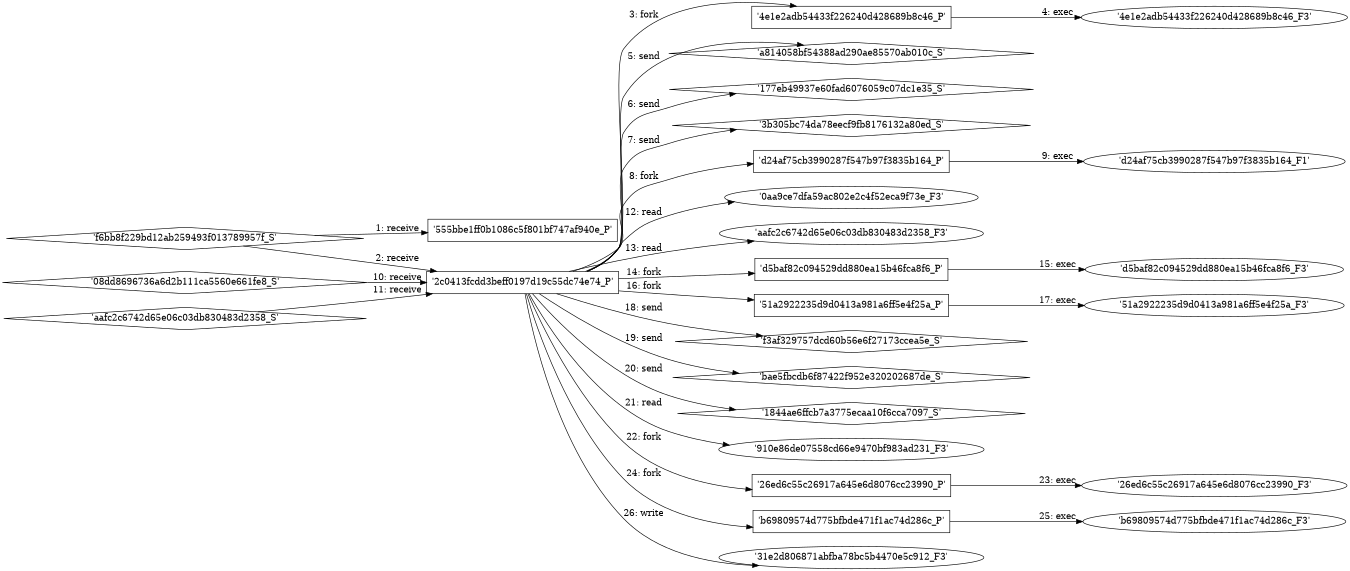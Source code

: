 digraph "D:\Learning\Paper\apt\基于CTI的攻击预警\Dataset\攻击图\ASGfromALLCTI\COVID-19 Vaccine Apps Take a Jab at Digital Safety.dot" {
rankdir="LR"
size="9"
fixedsize="false"
splines="true"
nodesep=0.3
ranksep=0
fontsize=10
overlap="scalexy"
engine= "neato"
	"'555bbe1ff0b1086c5f801bf747af940e_P'" [node_type=Process shape=box]
	"'f6bb8f229bd12ab259493f013789957f_S'" [node_type=Socket shape=diamond]
	"'f6bb8f229bd12ab259493f013789957f_S'" -> "'555bbe1ff0b1086c5f801bf747af940e_P'" [label="1: receive"]
	"'2c0413fcdd3beff0197d19c55dc74e74_P'" [node_type=Process shape=box]
	"'f6bb8f229bd12ab259493f013789957f_S'" [node_type=Socket shape=diamond]
	"'f6bb8f229bd12ab259493f013789957f_S'" -> "'2c0413fcdd3beff0197d19c55dc74e74_P'" [label="2: receive"]
	"'2c0413fcdd3beff0197d19c55dc74e74_P'" [node_type=Process shape=box]
	"'4e1e2adb54433f226240d428689b8c46_P'" [node_type=Process shape=box]
	"'2c0413fcdd3beff0197d19c55dc74e74_P'" -> "'4e1e2adb54433f226240d428689b8c46_P'" [label="3: fork"]
	"'4e1e2adb54433f226240d428689b8c46_P'" [node_type=Process shape=box]
	"'4e1e2adb54433f226240d428689b8c46_F3'" [node_type=File shape=ellipse]
	"'4e1e2adb54433f226240d428689b8c46_P'" -> "'4e1e2adb54433f226240d428689b8c46_F3'" [label="4: exec"]
	"'a814058bf54388ad290ae85570ab010c_S'" [node_type=Socket shape=diamond]
	"'2c0413fcdd3beff0197d19c55dc74e74_P'" [node_type=Process shape=box]
	"'2c0413fcdd3beff0197d19c55dc74e74_P'" -> "'a814058bf54388ad290ae85570ab010c_S'" [label="5: send"]
	"'177eb49937e60fad6076059c07dc1e35_S'" [node_type=Socket shape=diamond]
	"'2c0413fcdd3beff0197d19c55dc74e74_P'" [node_type=Process shape=box]
	"'2c0413fcdd3beff0197d19c55dc74e74_P'" -> "'177eb49937e60fad6076059c07dc1e35_S'" [label="6: send"]
	"'3b305bc74da78eecf9fb8176132a80ed_S'" [node_type=Socket shape=diamond]
	"'2c0413fcdd3beff0197d19c55dc74e74_P'" [node_type=Process shape=box]
	"'2c0413fcdd3beff0197d19c55dc74e74_P'" -> "'3b305bc74da78eecf9fb8176132a80ed_S'" [label="7: send"]
	"'2c0413fcdd3beff0197d19c55dc74e74_P'" [node_type=Process shape=box]
	"'d24af75cb3990287f547b97f3835b164_P'" [node_type=Process shape=box]
	"'2c0413fcdd3beff0197d19c55dc74e74_P'" -> "'d24af75cb3990287f547b97f3835b164_P'" [label="8: fork"]
	"'d24af75cb3990287f547b97f3835b164_P'" [node_type=Process shape=box]
	"'d24af75cb3990287f547b97f3835b164_F1'" [node_type=File shape=ellipse]
	"'d24af75cb3990287f547b97f3835b164_P'" -> "'d24af75cb3990287f547b97f3835b164_F1'" [label="9: exec"]
	"'2c0413fcdd3beff0197d19c55dc74e74_P'" [node_type=Process shape=box]
	"'08dd8696736a6d2b111ca5560e661fe8_S'" [node_type=Socket shape=diamond]
	"'08dd8696736a6d2b111ca5560e661fe8_S'" -> "'2c0413fcdd3beff0197d19c55dc74e74_P'" [label="10: receive"]
	"'2c0413fcdd3beff0197d19c55dc74e74_P'" [node_type=Process shape=box]
	"'aafc2c6742d65e06c03db830483d2358_S'" [node_type=Socket shape=diamond]
	"'aafc2c6742d65e06c03db830483d2358_S'" -> "'2c0413fcdd3beff0197d19c55dc74e74_P'" [label="11: receive"]
	"'0aa9ce7dfa59ac802e2c4f52eca9f73e_F3'" [node_type=file shape=ellipse]
	"'2c0413fcdd3beff0197d19c55dc74e74_P'" [node_type=Process shape=box]
	"'2c0413fcdd3beff0197d19c55dc74e74_P'" -> "'0aa9ce7dfa59ac802e2c4f52eca9f73e_F3'" [label="12: read"]
	"'aafc2c6742d65e06c03db830483d2358_F3'" [node_type=file shape=ellipse]
	"'2c0413fcdd3beff0197d19c55dc74e74_P'" [node_type=Process shape=box]
	"'2c0413fcdd3beff0197d19c55dc74e74_P'" -> "'aafc2c6742d65e06c03db830483d2358_F3'" [label="13: read"]
	"'2c0413fcdd3beff0197d19c55dc74e74_P'" [node_type=Process shape=box]
	"'d5baf82c094529dd880ea15b46fca8f6_P'" [node_type=Process shape=box]
	"'2c0413fcdd3beff0197d19c55dc74e74_P'" -> "'d5baf82c094529dd880ea15b46fca8f6_P'" [label="14: fork"]
	"'d5baf82c094529dd880ea15b46fca8f6_P'" [node_type=Process shape=box]
	"'d5baf82c094529dd880ea15b46fca8f6_F3'" [node_type=File shape=ellipse]
	"'d5baf82c094529dd880ea15b46fca8f6_P'" -> "'d5baf82c094529dd880ea15b46fca8f6_F3'" [label="15: exec"]
	"'2c0413fcdd3beff0197d19c55dc74e74_P'" [node_type=Process shape=box]
	"'51a2922235d9d0413a981a6ff5e4f25a_P'" [node_type=Process shape=box]
	"'2c0413fcdd3beff0197d19c55dc74e74_P'" -> "'51a2922235d9d0413a981a6ff5e4f25a_P'" [label="16: fork"]
	"'51a2922235d9d0413a981a6ff5e4f25a_P'" [node_type=Process shape=box]
	"'51a2922235d9d0413a981a6ff5e4f25a_F3'" [node_type=File shape=ellipse]
	"'51a2922235d9d0413a981a6ff5e4f25a_P'" -> "'51a2922235d9d0413a981a6ff5e4f25a_F3'" [label="17: exec"]
	"'f3af329757dcd60b56e6f27173ccea5e_S'" [node_type=Socket shape=diamond]
	"'2c0413fcdd3beff0197d19c55dc74e74_P'" [node_type=Process shape=box]
	"'2c0413fcdd3beff0197d19c55dc74e74_P'" -> "'f3af329757dcd60b56e6f27173ccea5e_S'" [label="18: send"]
	"'bae5fbcdb6f87422f952e320202687de_S'" [node_type=Socket shape=diamond]
	"'2c0413fcdd3beff0197d19c55dc74e74_P'" [node_type=Process shape=box]
	"'2c0413fcdd3beff0197d19c55dc74e74_P'" -> "'bae5fbcdb6f87422f952e320202687de_S'" [label="19: send"]
	"'1844ae6ffcb7a3775ecaa10f6cca7097_S'" [node_type=Socket shape=diamond]
	"'2c0413fcdd3beff0197d19c55dc74e74_P'" [node_type=Process shape=box]
	"'2c0413fcdd3beff0197d19c55dc74e74_P'" -> "'1844ae6ffcb7a3775ecaa10f6cca7097_S'" [label="20: send"]
	"'910e86de07558cd66e9470bf983ad231_F3'" [node_type=file shape=ellipse]
	"'2c0413fcdd3beff0197d19c55dc74e74_P'" [node_type=Process shape=box]
	"'2c0413fcdd3beff0197d19c55dc74e74_P'" -> "'910e86de07558cd66e9470bf983ad231_F3'" [label="21: read"]
	"'2c0413fcdd3beff0197d19c55dc74e74_P'" [node_type=Process shape=box]
	"'26ed6c55c26917a645e6d8076cc23990_P'" [node_type=Process shape=box]
	"'2c0413fcdd3beff0197d19c55dc74e74_P'" -> "'26ed6c55c26917a645e6d8076cc23990_P'" [label="22: fork"]
	"'26ed6c55c26917a645e6d8076cc23990_P'" [node_type=Process shape=box]
	"'26ed6c55c26917a645e6d8076cc23990_F3'" [node_type=File shape=ellipse]
	"'26ed6c55c26917a645e6d8076cc23990_P'" -> "'26ed6c55c26917a645e6d8076cc23990_F3'" [label="23: exec"]
	"'2c0413fcdd3beff0197d19c55dc74e74_P'" [node_type=Process shape=box]
	"'b69809574d775bfbde471f1ac74d286c_P'" [node_type=Process shape=box]
	"'2c0413fcdd3beff0197d19c55dc74e74_P'" -> "'b69809574d775bfbde471f1ac74d286c_P'" [label="24: fork"]
	"'b69809574d775bfbde471f1ac74d286c_P'" [node_type=Process shape=box]
	"'b69809574d775bfbde471f1ac74d286c_F3'" [node_type=File shape=ellipse]
	"'b69809574d775bfbde471f1ac74d286c_P'" -> "'b69809574d775bfbde471f1ac74d286c_F3'" [label="25: exec"]
	"'31e2d806871abfba78bc5b4470e5c912_F3'" [node_type=file shape=ellipse]
	"'2c0413fcdd3beff0197d19c55dc74e74_P'" [node_type=Process shape=box]
	"'2c0413fcdd3beff0197d19c55dc74e74_P'" -> "'31e2d806871abfba78bc5b4470e5c912_F3'" [label="26: write"]
}
